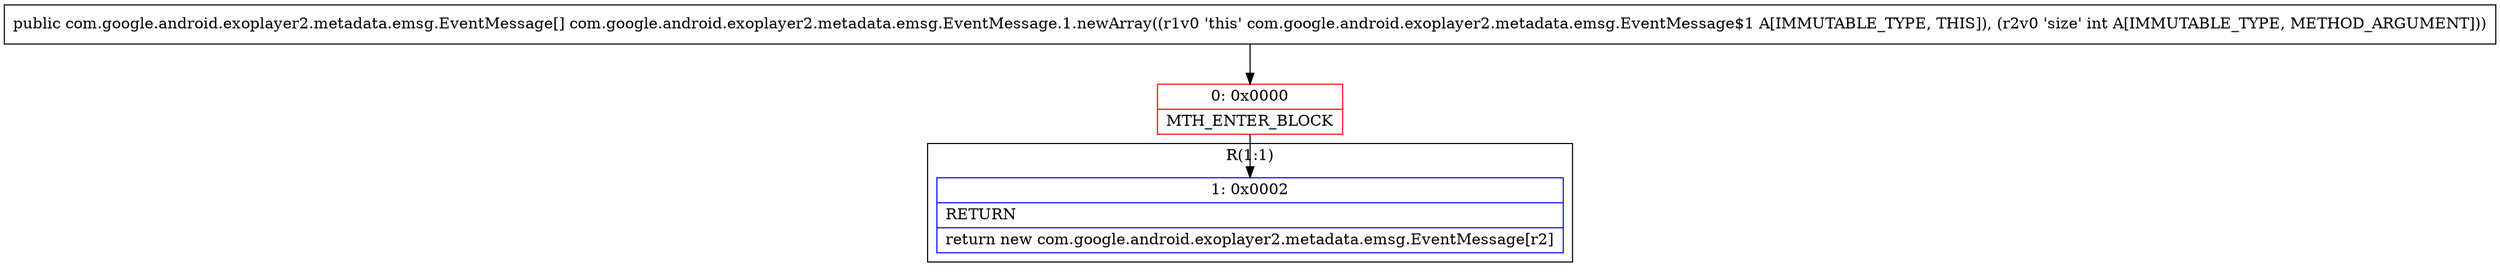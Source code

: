 digraph "CFG forcom.google.android.exoplayer2.metadata.emsg.EventMessage.1.newArray(I)[Lcom\/google\/android\/exoplayer2\/metadata\/emsg\/EventMessage;" {
subgraph cluster_Region_1916266757 {
label = "R(1:1)";
node [shape=record,color=blue];
Node_1 [shape=record,label="{1\:\ 0x0002|RETURN\l|return new com.google.android.exoplayer2.metadata.emsg.EventMessage[r2]\l}"];
}
Node_0 [shape=record,color=red,label="{0\:\ 0x0000|MTH_ENTER_BLOCK\l}"];
MethodNode[shape=record,label="{public com.google.android.exoplayer2.metadata.emsg.EventMessage[] com.google.android.exoplayer2.metadata.emsg.EventMessage.1.newArray((r1v0 'this' com.google.android.exoplayer2.metadata.emsg.EventMessage$1 A[IMMUTABLE_TYPE, THIS]), (r2v0 'size' int A[IMMUTABLE_TYPE, METHOD_ARGUMENT])) }"];
MethodNode -> Node_0;
Node_0 -> Node_1;
}

